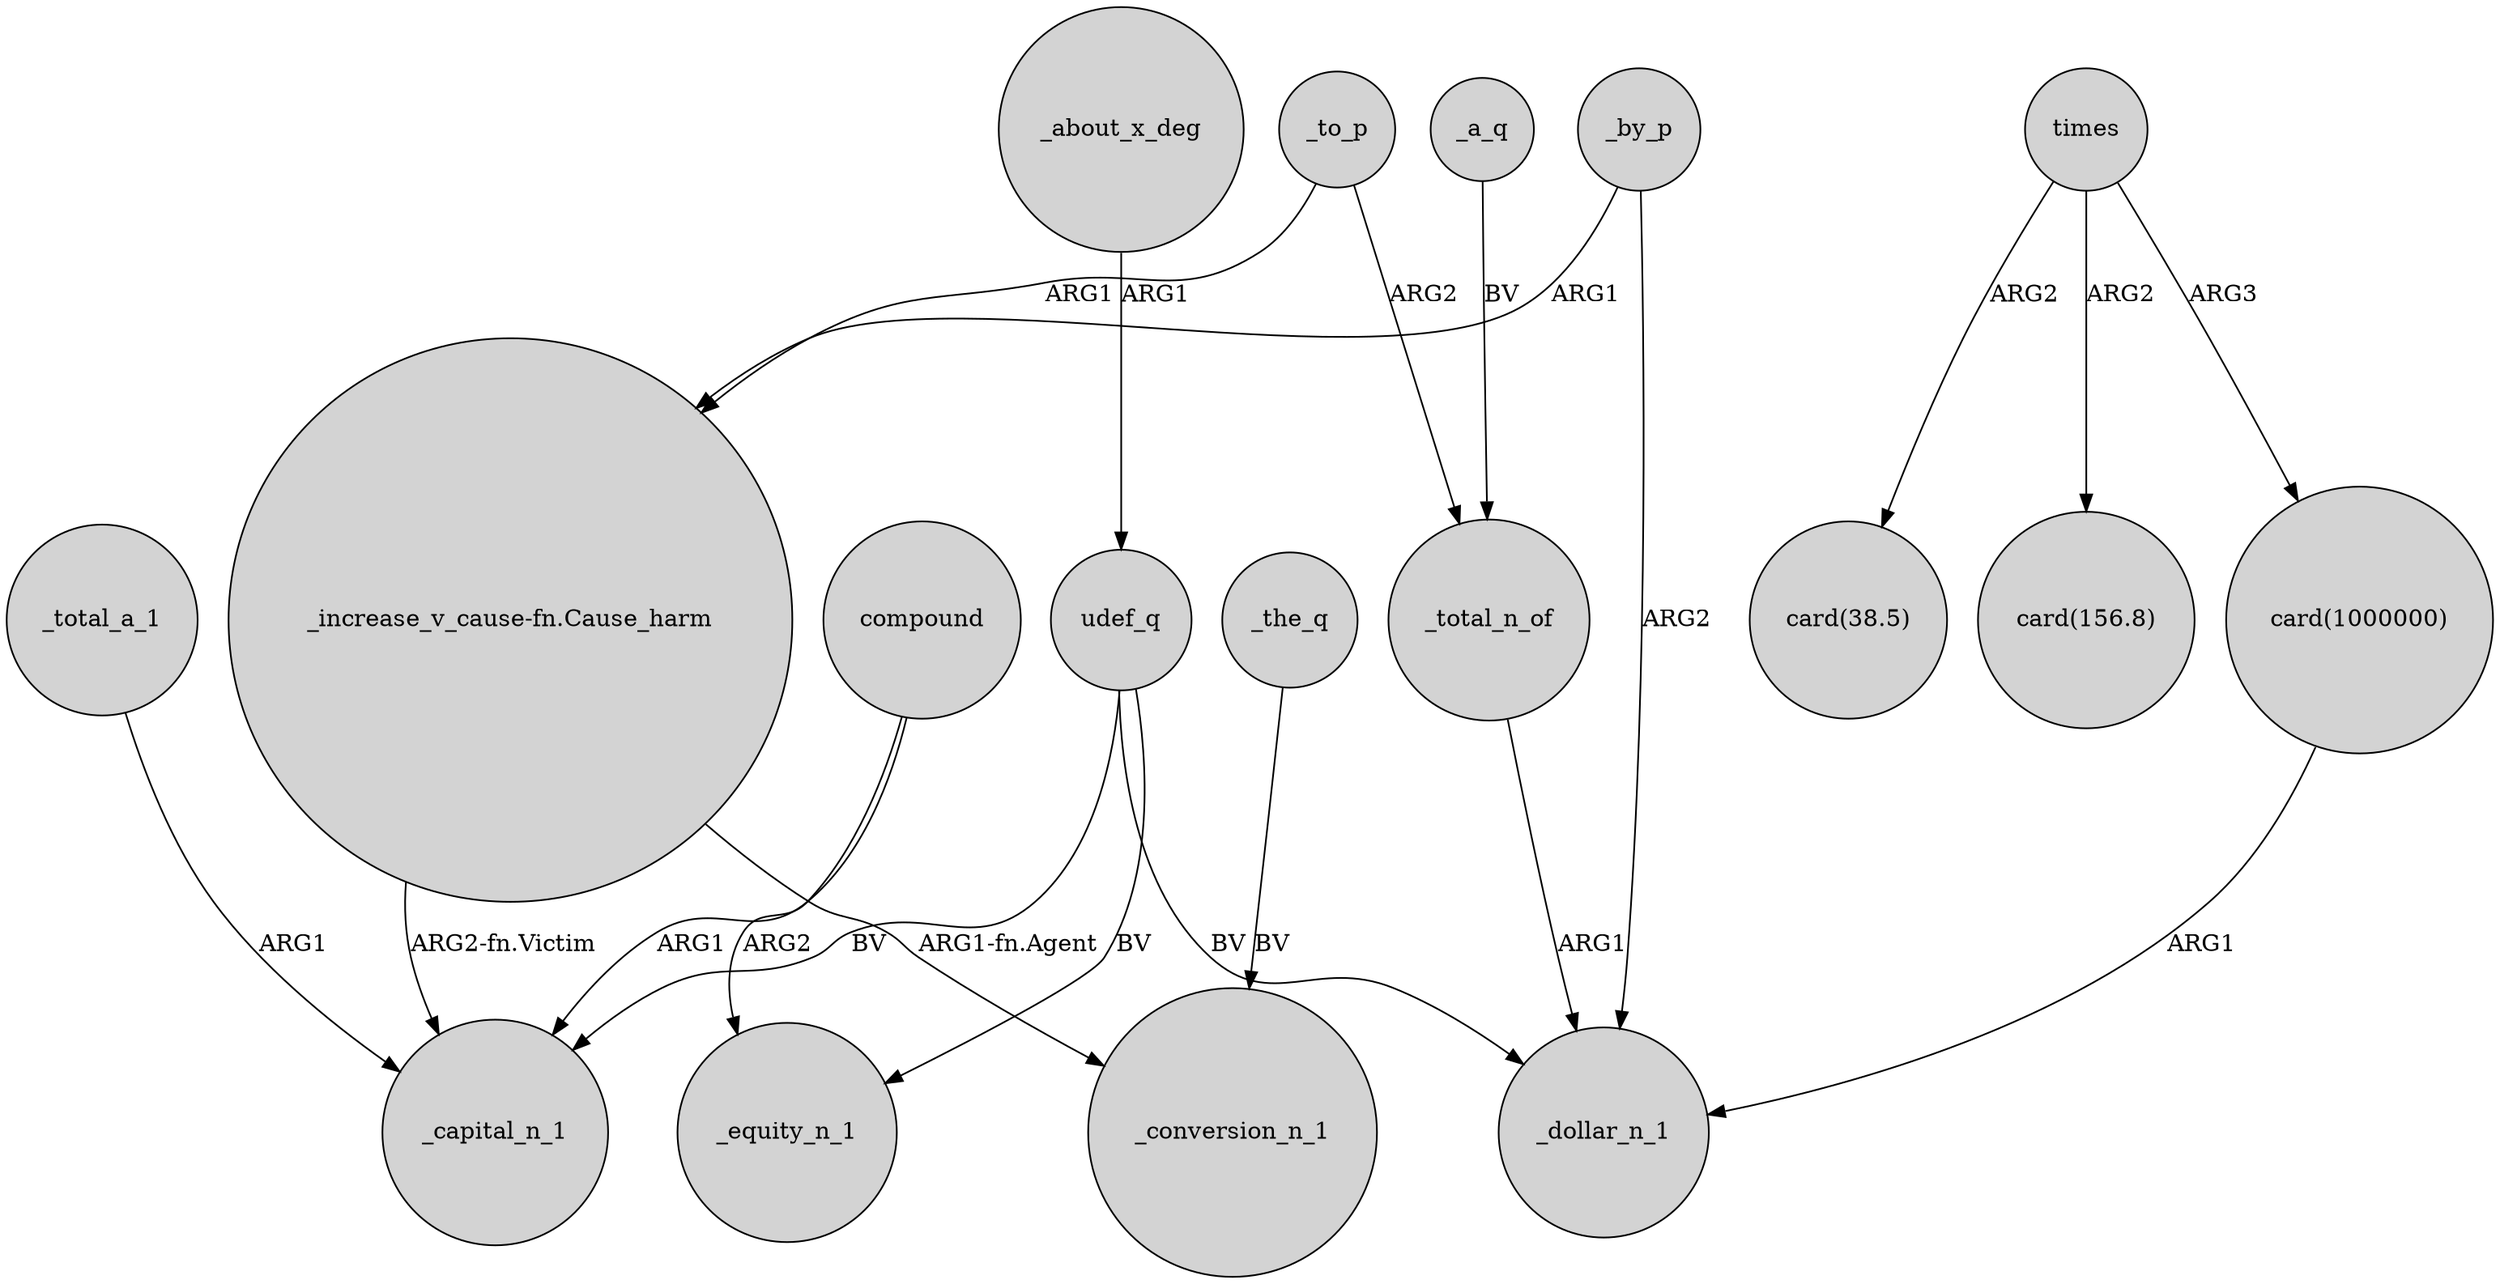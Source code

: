 digraph {
	node [shape=circle style=filled]
	_to_p -> "_increase_v_cause-fn.Cause_harm" [label=ARG1]
	_total_a_1 -> _capital_n_1 [label=ARG1]
	_by_p -> "_increase_v_cause-fn.Cause_harm" [label=ARG1]
	udef_q -> _equity_n_1 [label=BV]
	times -> "card(1000000)" [label=ARG3]
	compound -> _equity_n_1 [label=ARG2]
	_the_q -> _conversion_n_1 [label=BV]
	_about_x_deg -> udef_q [label=ARG1]
	times -> "card(38.5)" [label=ARG2]
	udef_q -> _capital_n_1 [label=BV]
	times -> "card(156.8)" [label=ARG2]
	_a_q -> _total_n_of [label=BV]
	udef_q -> _dollar_n_1 [label=BV]
	"card(1000000)" -> _dollar_n_1 [label=ARG1]
	compound -> _capital_n_1 [label=ARG1]
	"_increase_v_cause-fn.Cause_harm" -> _conversion_n_1 [label="ARG1-fn.Agent"]
	_total_n_of -> _dollar_n_1 [label=ARG1]
	"_increase_v_cause-fn.Cause_harm" -> _capital_n_1 [label="ARG2-fn.Victim"]
	_by_p -> _dollar_n_1 [label=ARG2]
	_to_p -> _total_n_of [label=ARG2]
}
